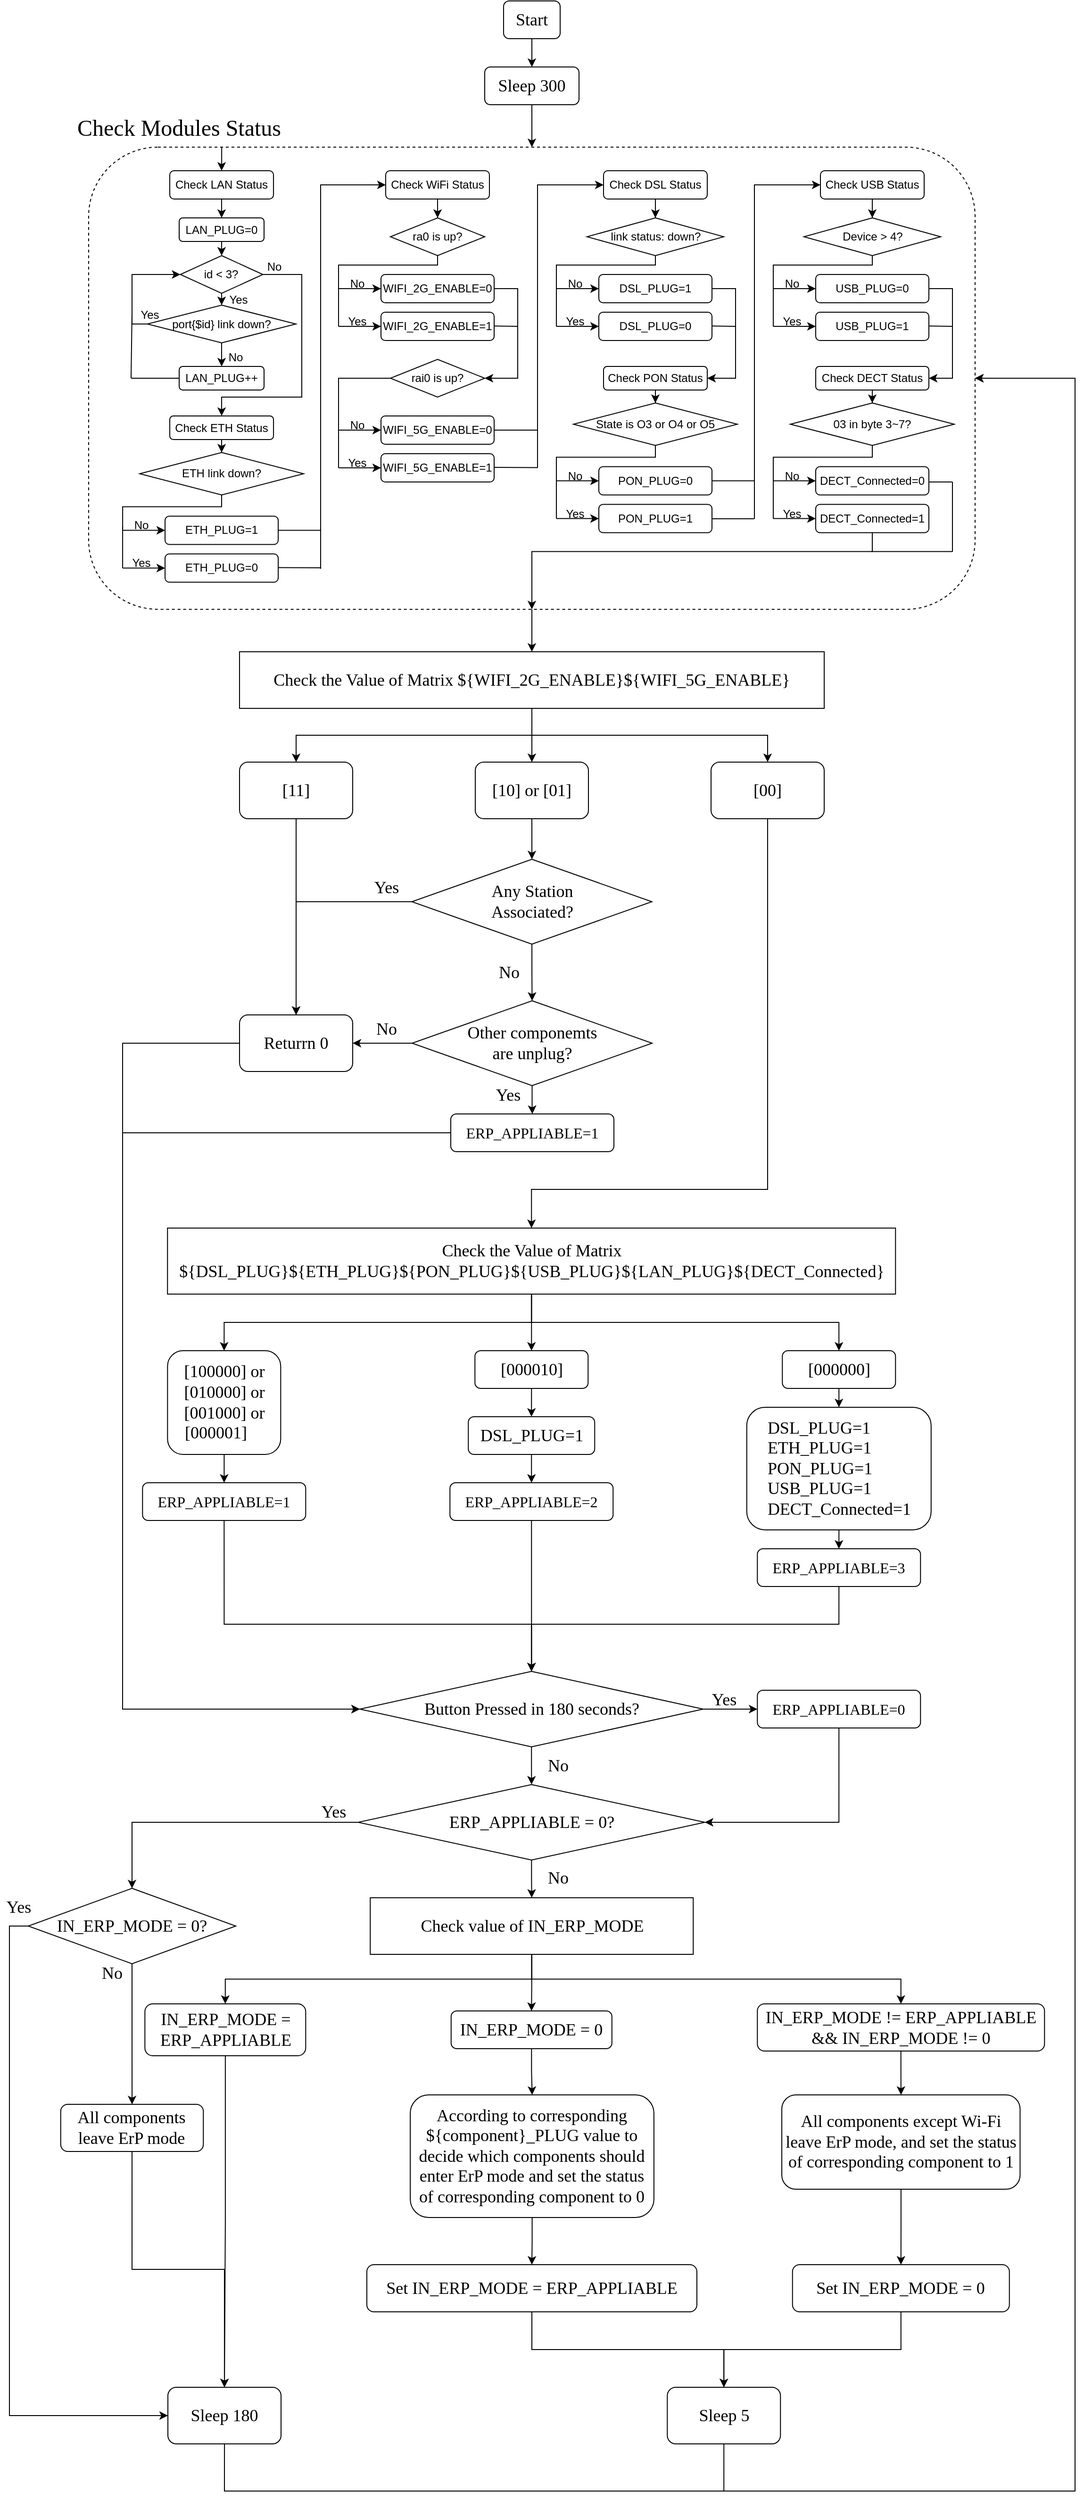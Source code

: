<mxfile version="22.1.21" type="github">
  <diagram name="第 1 页" id="OudscjH47Z-tdpIDr5dH">
    <mxGraphModel dx="1444" dy="825" grid="1" gridSize="10" guides="1" tooltips="1" connect="1" arrows="1" fold="1" page="1" pageScale="1" pageWidth="2339" pageHeight="3300" math="0" shadow="0">
      <root>
        <mxCell id="0" />
        <mxCell id="1" parent="0" />
        <mxCell id="QU69OevxGvZ5Ek9eJyny-194" value="" style="edgeStyle=orthogonalEdgeStyle;rounded=0;orthogonalLoop=1;jettySize=auto;html=1;" edge="1" parent="1" source="QU69OevxGvZ5Ek9eJyny-137" target="QU69OevxGvZ5Ek9eJyny-148">
          <mxGeometry relative="1" as="geometry" />
        </mxCell>
        <mxCell id="QU69OevxGvZ5Ek9eJyny-137" value="" style="rounded=1;whiteSpace=wrap;html=1;dashed=1;fillColor=none;" vertex="1" parent="1">
          <mxGeometry x="114" y="175" width="940" height="490" as="geometry" />
        </mxCell>
        <mxCell id="QU69OevxGvZ5Ek9eJyny-138" style="edgeStyle=orthogonalEdgeStyle;rounded=0;orthogonalLoop=1;jettySize=auto;html=1;exitX=0.5;exitY=1;exitDx=0;exitDy=0;" edge="1" parent="1" source="ohJBT81rpFfPEfOSVebR-1" target="ohJBT81rpFfPEfOSVebR-2">
          <mxGeometry relative="1" as="geometry" />
        </mxCell>
        <mxCell id="ohJBT81rpFfPEfOSVebR-1" value="&lt;font style=&quot;font-size: 18px;&quot; face=&quot;Times New Roman&quot;&gt;Start&lt;/font&gt;" style="rounded=1;whiteSpace=wrap;html=1;" parent="1" vertex="1">
          <mxGeometry x="554" y="20" width="60" height="40" as="geometry" />
        </mxCell>
        <mxCell id="QU69OevxGvZ5Ek9eJyny-147" style="edgeStyle=orthogonalEdgeStyle;rounded=0;orthogonalLoop=1;jettySize=auto;html=1;exitX=0.5;exitY=1;exitDx=0;exitDy=0;entryX=0.5;entryY=0;entryDx=0;entryDy=0;" edge="1" parent="1" source="ohJBT81rpFfPEfOSVebR-2" target="QU69OevxGvZ5Ek9eJyny-137">
          <mxGeometry relative="1" as="geometry" />
        </mxCell>
        <mxCell id="ohJBT81rpFfPEfOSVebR-2" value="&lt;font style=&quot;font-size: 18px;&quot; face=&quot;Times New Roman&quot;&gt;Sleep 300&lt;/font&gt;" style="rounded=1;whiteSpace=wrap;html=1;" parent="1" vertex="1">
          <mxGeometry x="534" y="90" width="100" height="40" as="geometry" />
        </mxCell>
        <mxCell id="ohJBT81rpFfPEfOSVebR-6" value="&lt;font face=&quot;Times New Roman&quot; style=&quot;font-size: 24px;&quot;&gt;Check Modules Status&lt;/font&gt;" style="text;html=1;strokeColor=none;fillColor=none;align=center;verticalAlign=middle;whiteSpace=wrap;rounded=0;" parent="1" vertex="1">
          <mxGeometry x="90" y="140" width="240" height="30" as="geometry" />
        </mxCell>
        <mxCell id="ohJBT81rpFfPEfOSVebR-18" style="edgeStyle=orthogonalEdgeStyle;rounded=0;orthogonalLoop=1;jettySize=auto;html=1;exitX=0.5;exitY=1;exitDx=0;exitDy=0;" parent="1" source="ohJBT81rpFfPEfOSVebR-7" target="ohJBT81rpFfPEfOSVebR-8" edge="1">
          <mxGeometry relative="1" as="geometry" />
        </mxCell>
        <mxCell id="ohJBT81rpFfPEfOSVebR-7" value="Check WiFi Status" style="rounded=1;whiteSpace=wrap;html=1;" parent="1" vertex="1">
          <mxGeometry x="429" y="200" width="110" height="30" as="geometry" />
        </mxCell>
        <mxCell id="ohJBT81rpFfPEfOSVebR-19" style="edgeStyle=orthogonalEdgeStyle;rounded=0;orthogonalLoop=1;jettySize=auto;html=1;exitX=0.5;exitY=1;exitDx=0;exitDy=0;entryX=0;entryY=0.5;entryDx=0;entryDy=0;" parent="1" source="ohJBT81rpFfPEfOSVebR-8" target="ohJBT81rpFfPEfOSVebR-9" edge="1">
          <mxGeometry relative="1" as="geometry">
            <Array as="points">
              <mxPoint x="484" y="300" />
              <mxPoint x="379" y="300" />
              <mxPoint x="379" y="325" />
            </Array>
          </mxGeometry>
        </mxCell>
        <mxCell id="ohJBT81rpFfPEfOSVebR-8" value="ra0 is up?" style="rhombus;whiteSpace=wrap;html=1;" parent="1" vertex="1">
          <mxGeometry x="434" y="250" width="100" height="40" as="geometry" />
        </mxCell>
        <mxCell id="ohJBT81rpFfPEfOSVebR-30" style="edgeStyle=orthogonalEdgeStyle;rounded=0;orthogonalLoop=1;jettySize=auto;html=1;entryX=1;entryY=0.5;entryDx=0;entryDy=0;" parent="1" source="ohJBT81rpFfPEfOSVebR-9" target="ohJBT81rpFfPEfOSVebR-11" edge="1">
          <mxGeometry relative="1" as="geometry">
            <Array as="points">
              <mxPoint x="569" y="325" />
              <mxPoint x="569" y="420" />
            </Array>
          </mxGeometry>
        </mxCell>
        <mxCell id="ohJBT81rpFfPEfOSVebR-9" value="WIFI_2G_ENABLE=0" style="rounded=1;whiteSpace=wrap;html=1;" parent="1" vertex="1">
          <mxGeometry x="424" y="310" width="120" height="30" as="geometry" />
        </mxCell>
        <mxCell id="ohJBT81rpFfPEfOSVebR-10" value="WIFI_2G_ENABLE=1" style="rounded=1;whiteSpace=wrap;html=1;" parent="1" vertex="1">
          <mxGeometry x="424" y="350" width="120" height="30" as="geometry" />
        </mxCell>
        <mxCell id="ohJBT81rpFfPEfOSVebR-32" style="edgeStyle=orthogonalEdgeStyle;rounded=0;orthogonalLoop=1;jettySize=auto;html=1;exitX=0;exitY=0.5;exitDx=0;exitDy=0;entryX=0;entryY=0.5;entryDx=0;entryDy=0;" parent="1" source="ohJBT81rpFfPEfOSVebR-11" target="ohJBT81rpFfPEfOSVebR-12" edge="1">
          <mxGeometry relative="1" as="geometry">
            <Array as="points">
              <mxPoint x="379" y="420" />
              <mxPoint x="379" y="475" />
            </Array>
          </mxGeometry>
        </mxCell>
        <mxCell id="ohJBT81rpFfPEfOSVebR-11" value="rai0 is up?" style="rhombus;whiteSpace=wrap;html=1;" parent="1" vertex="1">
          <mxGeometry x="434" y="400" width="100" height="40" as="geometry" />
        </mxCell>
        <mxCell id="QU69OevxGvZ5Ek9eJyny-103" style="edgeStyle=orthogonalEdgeStyle;rounded=0;orthogonalLoop=1;jettySize=auto;html=1;exitX=1;exitY=0.5;exitDx=0;exitDy=0;entryX=0;entryY=0.5;entryDx=0;entryDy=0;" edge="1" parent="1" source="ohJBT81rpFfPEfOSVebR-12" target="QU69OevxGvZ5Ek9eJyny-2">
          <mxGeometry relative="1" as="geometry">
            <Array as="points">
              <mxPoint x="590" y="475" />
              <mxPoint x="590" y="215" />
            </Array>
          </mxGeometry>
        </mxCell>
        <mxCell id="ohJBT81rpFfPEfOSVebR-12" value="WIFI_5G_ENABLE=0" style="rounded=1;whiteSpace=wrap;html=1;" parent="1" vertex="1">
          <mxGeometry x="424" y="460" width="120" height="30" as="geometry" />
        </mxCell>
        <mxCell id="ohJBT81rpFfPEfOSVebR-13" value="WIFI_5G_ENABLE=1" style="rounded=1;whiteSpace=wrap;html=1;" parent="1" vertex="1">
          <mxGeometry x="424" y="500" width="120" height="30" as="geometry" />
        </mxCell>
        <mxCell id="ohJBT81rpFfPEfOSVebR-22" value="" style="endArrow=none;html=1;rounded=0;" parent="1" edge="1">
          <mxGeometry width="50" height="50" relative="1" as="geometry">
            <mxPoint x="379" y="365" as="sourcePoint" />
            <mxPoint x="379" y="320" as="targetPoint" />
          </mxGeometry>
        </mxCell>
        <mxCell id="ohJBT81rpFfPEfOSVebR-25" value="" style="endArrow=classic;html=1;rounded=0;entryX=0;entryY=0.5;entryDx=0;entryDy=0;" parent="1" target="ohJBT81rpFfPEfOSVebR-10" edge="1">
          <mxGeometry width="50" height="50" relative="1" as="geometry">
            <mxPoint x="379" y="365" as="sourcePoint" />
            <mxPoint x="419" y="370" as="targetPoint" />
          </mxGeometry>
        </mxCell>
        <mxCell id="ohJBT81rpFfPEfOSVebR-26" value="Yes" style="text;html=1;strokeColor=none;fillColor=none;align=center;verticalAlign=middle;whiteSpace=wrap;rounded=0;" parent="1" vertex="1">
          <mxGeometry x="379" y="350" width="40" height="20" as="geometry" />
        </mxCell>
        <mxCell id="ohJBT81rpFfPEfOSVebR-27" value="No" style="text;html=1;strokeColor=none;fillColor=none;align=center;verticalAlign=middle;whiteSpace=wrap;rounded=0;" parent="1" vertex="1">
          <mxGeometry x="379" y="310" width="40" height="20" as="geometry" />
        </mxCell>
        <mxCell id="ohJBT81rpFfPEfOSVebR-31" value="" style="endArrow=none;html=1;rounded=0;" parent="1" edge="1">
          <mxGeometry width="50" height="50" relative="1" as="geometry">
            <mxPoint x="544" y="364.66" as="sourcePoint" />
            <mxPoint x="569" y="365" as="targetPoint" />
          </mxGeometry>
        </mxCell>
        <mxCell id="ohJBT81rpFfPEfOSVebR-33" value="" style="endArrow=none;html=1;rounded=0;" parent="1" edge="1">
          <mxGeometry width="50" height="50" relative="1" as="geometry">
            <mxPoint x="379" y="515" as="sourcePoint" />
            <mxPoint x="379" y="470" as="targetPoint" />
          </mxGeometry>
        </mxCell>
        <mxCell id="ohJBT81rpFfPEfOSVebR-34" value="" style="endArrow=classic;html=1;rounded=0;entryX=0;entryY=0.5;entryDx=0;entryDy=0;" parent="1" edge="1">
          <mxGeometry width="50" height="50" relative="1" as="geometry">
            <mxPoint x="379" y="515" as="sourcePoint" />
            <mxPoint x="424" y="515" as="targetPoint" />
          </mxGeometry>
        </mxCell>
        <mxCell id="ohJBT81rpFfPEfOSVebR-35" value="Yes" style="text;html=1;strokeColor=none;fillColor=none;align=center;verticalAlign=middle;whiteSpace=wrap;rounded=0;" parent="1" vertex="1">
          <mxGeometry x="379" y="500" width="40" height="20" as="geometry" />
        </mxCell>
        <mxCell id="ohJBT81rpFfPEfOSVebR-36" value="No" style="text;html=1;strokeColor=none;fillColor=none;align=center;verticalAlign=middle;whiteSpace=wrap;rounded=0;" parent="1" vertex="1">
          <mxGeometry x="379" y="460" width="40" height="20" as="geometry" />
        </mxCell>
        <mxCell id="QU69OevxGvZ5Ek9eJyny-1" style="edgeStyle=orthogonalEdgeStyle;rounded=0;orthogonalLoop=1;jettySize=auto;html=1;exitX=0.5;exitY=1;exitDx=0;exitDy=0;" edge="1" parent="1" source="QU69OevxGvZ5Ek9eJyny-2" target="QU69OevxGvZ5Ek9eJyny-4">
          <mxGeometry relative="1" as="geometry" />
        </mxCell>
        <mxCell id="QU69OevxGvZ5Ek9eJyny-2" value="Check DSL Status" style="rounded=1;whiteSpace=wrap;html=1;" vertex="1" parent="1">
          <mxGeometry x="660" y="200" width="110" height="30" as="geometry" />
        </mxCell>
        <mxCell id="QU69OevxGvZ5Ek9eJyny-3" style="edgeStyle=orthogonalEdgeStyle;rounded=0;orthogonalLoop=1;jettySize=auto;html=1;exitX=0.5;exitY=1;exitDx=0;exitDy=0;entryX=0;entryY=0.5;entryDx=0;entryDy=0;" edge="1" parent="1" source="QU69OevxGvZ5Ek9eJyny-4" target="QU69OevxGvZ5Ek9eJyny-6">
          <mxGeometry relative="1" as="geometry">
            <Array as="points">
              <mxPoint x="715" y="300" />
              <mxPoint x="610" y="300" />
              <mxPoint x="610" y="325" />
            </Array>
          </mxGeometry>
        </mxCell>
        <mxCell id="QU69OevxGvZ5Ek9eJyny-4" value="link status: down?" style="rhombus;whiteSpace=wrap;html=1;" vertex="1" parent="1">
          <mxGeometry x="642.5" y="250" width="145" height="40" as="geometry" />
        </mxCell>
        <mxCell id="QU69OevxGvZ5Ek9eJyny-5" style="edgeStyle=orthogonalEdgeStyle;rounded=0;orthogonalLoop=1;jettySize=auto;html=1;entryX=1;entryY=0.5;entryDx=0;entryDy=0;" edge="1" parent="1" source="QU69OevxGvZ5Ek9eJyny-6" target="QU69OevxGvZ5Ek9eJyny-15">
          <mxGeometry relative="1" as="geometry">
            <Array as="points">
              <mxPoint x="800" y="325" />
              <mxPoint x="800" y="420" />
            </Array>
            <mxPoint x="850" y="430" as="targetPoint" />
          </mxGeometry>
        </mxCell>
        <mxCell id="QU69OevxGvZ5Ek9eJyny-6" value="DSL_PLUG=1" style="rounded=1;whiteSpace=wrap;html=1;" vertex="1" parent="1">
          <mxGeometry x="655" y="310" width="120" height="30" as="geometry" />
        </mxCell>
        <mxCell id="QU69OevxGvZ5Ek9eJyny-7" value="DSL_PLUG=0" style="rounded=1;whiteSpace=wrap;html=1;" vertex="1" parent="1">
          <mxGeometry x="655" y="350" width="120" height="30" as="geometry" />
        </mxCell>
        <mxCell id="QU69OevxGvZ5Ek9eJyny-9" value="" style="endArrow=none;html=1;rounded=0;" edge="1" parent="1">
          <mxGeometry width="50" height="50" relative="1" as="geometry">
            <mxPoint x="610" y="365" as="sourcePoint" />
            <mxPoint x="610" y="320" as="targetPoint" />
          </mxGeometry>
        </mxCell>
        <mxCell id="QU69OevxGvZ5Ek9eJyny-10" value="" style="endArrow=classic;html=1;rounded=0;entryX=0;entryY=0.5;entryDx=0;entryDy=0;" edge="1" parent="1" target="QU69OevxGvZ5Ek9eJyny-7">
          <mxGeometry width="50" height="50" relative="1" as="geometry">
            <mxPoint x="610" y="365" as="sourcePoint" />
            <mxPoint x="650" y="370" as="targetPoint" />
          </mxGeometry>
        </mxCell>
        <mxCell id="QU69OevxGvZ5Ek9eJyny-11" value="Yes" style="text;html=1;strokeColor=none;fillColor=none;align=center;verticalAlign=middle;whiteSpace=wrap;rounded=0;" vertex="1" parent="1">
          <mxGeometry x="610" y="350" width="40" height="20" as="geometry" />
        </mxCell>
        <mxCell id="QU69OevxGvZ5Ek9eJyny-12" value="No" style="text;html=1;strokeColor=none;fillColor=none;align=center;verticalAlign=middle;whiteSpace=wrap;rounded=0;" vertex="1" parent="1">
          <mxGeometry x="610" y="310" width="40" height="20" as="geometry" />
        </mxCell>
        <mxCell id="QU69OevxGvZ5Ek9eJyny-13" value="" style="endArrow=none;html=1;rounded=0;" edge="1" parent="1">
          <mxGeometry width="50" height="50" relative="1" as="geometry">
            <mxPoint x="775" y="364.66" as="sourcePoint" />
            <mxPoint x="800" y="365" as="targetPoint" />
          </mxGeometry>
        </mxCell>
        <mxCell id="QU69OevxGvZ5Ek9eJyny-39" style="edgeStyle=orthogonalEdgeStyle;rounded=0;orthogonalLoop=1;jettySize=auto;html=1;entryX=0.5;entryY=0;entryDx=0;entryDy=0;" edge="1" parent="1" source="QU69OevxGvZ5Ek9eJyny-15" target="QU69OevxGvZ5Ek9eJyny-29">
          <mxGeometry relative="1" as="geometry" />
        </mxCell>
        <mxCell id="QU69OevxGvZ5Ek9eJyny-15" value="Check PON Status" style="rounded=1;whiteSpace=wrap;html=1;" vertex="1" parent="1">
          <mxGeometry x="660" y="407.5" width="110" height="25" as="geometry" />
        </mxCell>
        <mxCell id="QU69OevxGvZ5Ek9eJyny-28" style="edgeStyle=orthogonalEdgeStyle;rounded=0;orthogonalLoop=1;jettySize=auto;html=1;exitX=0.5;exitY=1;exitDx=0;exitDy=0;entryX=0;entryY=0.5;entryDx=0;entryDy=0;" edge="1" parent="1" source="QU69OevxGvZ5Ek9eJyny-29" target="QU69OevxGvZ5Ek9eJyny-30">
          <mxGeometry relative="1" as="geometry">
            <Array as="points">
              <mxPoint x="715" y="503.75" />
              <mxPoint x="610" y="503.75" />
              <mxPoint x="610" y="528.75" />
            </Array>
          </mxGeometry>
        </mxCell>
        <mxCell id="QU69OevxGvZ5Ek9eJyny-29" value="State is O3 or O4 or O5" style="rhombus;whiteSpace=wrap;html=1;" vertex="1" parent="1">
          <mxGeometry x="628.13" y="446.25" width="173.75" height="45" as="geometry" />
        </mxCell>
        <mxCell id="QU69OevxGvZ5Ek9eJyny-128" style="edgeStyle=orthogonalEdgeStyle;rounded=0;orthogonalLoop=1;jettySize=auto;html=1;exitX=1;exitY=0.5;exitDx=0;exitDy=0;entryX=0;entryY=0.5;entryDx=0;entryDy=0;" edge="1" parent="1" source="QU69OevxGvZ5Ek9eJyny-30" target="QU69OevxGvZ5Ek9eJyny-107">
          <mxGeometry relative="1" as="geometry">
            <Array as="points">
              <mxPoint x="820" y="529" />
              <mxPoint x="820" y="215" />
            </Array>
          </mxGeometry>
        </mxCell>
        <mxCell id="QU69OevxGvZ5Ek9eJyny-30" value="PON_PLUG=0" style="rounded=1;whiteSpace=wrap;html=1;" vertex="1" parent="1">
          <mxGeometry x="655" y="513.75" width="120" height="30" as="geometry" />
        </mxCell>
        <mxCell id="QU69OevxGvZ5Ek9eJyny-31" value="PON_PLUG=1" style="rounded=1;whiteSpace=wrap;html=1;" vertex="1" parent="1">
          <mxGeometry x="655" y="553.75" width="120" height="30" as="geometry" />
        </mxCell>
        <mxCell id="QU69OevxGvZ5Ek9eJyny-32" value="" style="endArrow=none;html=1;rounded=0;" edge="1" parent="1">
          <mxGeometry width="50" height="50" relative="1" as="geometry">
            <mxPoint x="610" y="568.75" as="sourcePoint" />
            <mxPoint x="610" y="523.75" as="targetPoint" />
          </mxGeometry>
        </mxCell>
        <mxCell id="QU69OevxGvZ5Ek9eJyny-33" value="" style="endArrow=classic;html=1;rounded=0;entryX=0;entryY=0.5;entryDx=0;entryDy=0;" edge="1" parent="1" target="QU69OevxGvZ5Ek9eJyny-31">
          <mxGeometry width="50" height="50" relative="1" as="geometry">
            <mxPoint x="610" y="568.75" as="sourcePoint" />
            <mxPoint x="650" y="573.75" as="targetPoint" />
          </mxGeometry>
        </mxCell>
        <mxCell id="QU69OevxGvZ5Ek9eJyny-34" value="Yes" style="text;html=1;strokeColor=none;fillColor=none;align=center;verticalAlign=middle;whiteSpace=wrap;rounded=0;" vertex="1" parent="1">
          <mxGeometry x="610" y="553.75" width="40" height="20" as="geometry" />
        </mxCell>
        <mxCell id="QU69OevxGvZ5Ek9eJyny-35" value="No" style="text;html=1;strokeColor=none;fillColor=none;align=center;verticalAlign=middle;whiteSpace=wrap;rounded=0;" vertex="1" parent="1">
          <mxGeometry x="610" y="513.75" width="40" height="20" as="geometry" />
        </mxCell>
        <mxCell id="QU69OevxGvZ5Ek9eJyny-89" style="edgeStyle=orthogonalEdgeStyle;rounded=0;orthogonalLoop=1;jettySize=auto;html=1;exitX=0.5;exitY=1;exitDx=0;exitDy=0;entryX=0.5;entryY=0;entryDx=0;entryDy=0;" edge="1" parent="1" source="QU69OevxGvZ5Ek9eJyny-64" target="QU69OevxGvZ5Ek9eJyny-88">
          <mxGeometry relative="1" as="geometry" />
        </mxCell>
        <mxCell id="QU69OevxGvZ5Ek9eJyny-64" value="Check LAN Status" style="rounded=1;whiteSpace=wrap;html=1;" vertex="1" parent="1">
          <mxGeometry x="200.01" y="200" width="110" height="30" as="geometry" />
        </mxCell>
        <mxCell id="QU69OevxGvZ5Ek9eJyny-91" style="edgeStyle=orthogonalEdgeStyle;rounded=0;orthogonalLoop=1;jettySize=auto;html=1;exitX=0.5;exitY=1;exitDx=0;exitDy=0;entryX=0.5;entryY=0;entryDx=0;entryDy=0;" edge="1" parent="1" source="QU69OevxGvZ5Ek9eJyny-66" target="QU69OevxGvZ5Ek9eJyny-85">
          <mxGeometry relative="1" as="geometry" />
        </mxCell>
        <mxCell id="QU69OevxGvZ5Ek9eJyny-99" style="edgeStyle=orthogonalEdgeStyle;rounded=0;orthogonalLoop=1;jettySize=auto;html=1;exitX=1;exitY=0.5;exitDx=0;exitDy=0;entryX=0.5;entryY=0;entryDx=0;entryDy=0;" edge="1" parent="1" source="QU69OevxGvZ5Ek9eJyny-66" target="QU69OevxGvZ5Ek9eJyny-76">
          <mxGeometry relative="1" as="geometry">
            <Array as="points">
              <mxPoint x="340" y="310" />
              <mxPoint x="340" y="440" />
              <mxPoint x="255" y="440" />
            </Array>
          </mxGeometry>
        </mxCell>
        <mxCell id="QU69OevxGvZ5Ek9eJyny-66" value="id &amp;lt; 3?" style="rhombus;whiteSpace=wrap;html=1;" vertex="1" parent="1">
          <mxGeometry x="211.27" y="290" width="87.49" height="40" as="geometry" />
        </mxCell>
        <mxCell id="QU69OevxGvZ5Ek9eJyny-75" style="edgeStyle=orthogonalEdgeStyle;rounded=0;orthogonalLoop=1;jettySize=auto;html=1;entryX=0.5;entryY=0;entryDx=0;entryDy=0;" edge="1" parent="1" source="QU69OevxGvZ5Ek9eJyny-76" target="QU69OevxGvZ5Ek9eJyny-78">
          <mxGeometry relative="1" as="geometry" />
        </mxCell>
        <mxCell id="QU69OevxGvZ5Ek9eJyny-76" value="Check ETH Status" style="rounded=1;whiteSpace=wrap;html=1;" vertex="1" parent="1">
          <mxGeometry x="200.03" y="460" width="110" height="25" as="geometry" />
        </mxCell>
        <mxCell id="QU69OevxGvZ5Ek9eJyny-77" style="edgeStyle=orthogonalEdgeStyle;rounded=0;orthogonalLoop=1;jettySize=auto;html=1;exitX=0.5;exitY=1;exitDx=0;exitDy=0;entryX=0;entryY=0.5;entryDx=0;entryDy=0;" edge="1" parent="1" source="QU69OevxGvZ5Ek9eJyny-78" target="QU69OevxGvZ5Ek9eJyny-79">
          <mxGeometry relative="1" as="geometry">
            <Array as="points">
              <mxPoint x="255.03" y="556.25" />
              <mxPoint x="150.03" y="556.25" />
              <mxPoint x="150.03" y="581.25" />
            </Array>
          </mxGeometry>
        </mxCell>
        <mxCell id="QU69OevxGvZ5Ek9eJyny-78" value="ETH link down?" style="rhombus;whiteSpace=wrap;html=1;" vertex="1" parent="1">
          <mxGeometry x="168.16" y="498.75" width="173.75" height="45" as="geometry" />
        </mxCell>
        <mxCell id="QU69OevxGvZ5Ek9eJyny-100" style="edgeStyle=orthogonalEdgeStyle;rounded=0;orthogonalLoop=1;jettySize=auto;html=1;exitX=1;exitY=0.5;exitDx=0;exitDy=0;entryX=0;entryY=0.5;entryDx=0;entryDy=0;" edge="1" parent="1" source="QU69OevxGvZ5Ek9eJyny-79" target="ohJBT81rpFfPEfOSVebR-7">
          <mxGeometry relative="1" as="geometry">
            <Array as="points">
              <mxPoint x="360" y="581" />
              <mxPoint x="360" y="215" />
            </Array>
          </mxGeometry>
        </mxCell>
        <mxCell id="QU69OevxGvZ5Ek9eJyny-79" value="ETH_PLUG=1" style="rounded=1;whiteSpace=wrap;html=1;" vertex="1" parent="1">
          <mxGeometry x="195.03" y="566.25" width="120" height="30" as="geometry" />
        </mxCell>
        <mxCell id="QU69OevxGvZ5Ek9eJyny-80" value="ETH_PLUG=0" style="rounded=1;whiteSpace=wrap;html=1;" vertex="1" parent="1">
          <mxGeometry x="195.03" y="606.25" width="120" height="30" as="geometry" />
        </mxCell>
        <mxCell id="QU69OevxGvZ5Ek9eJyny-81" value="" style="endArrow=none;html=1;rounded=0;" edge="1" parent="1">
          <mxGeometry width="50" height="50" relative="1" as="geometry">
            <mxPoint x="150.03" y="621.25" as="sourcePoint" />
            <mxPoint x="150.03" y="576.25" as="targetPoint" />
          </mxGeometry>
        </mxCell>
        <mxCell id="QU69OevxGvZ5Ek9eJyny-82" value="" style="endArrow=classic;html=1;rounded=0;entryX=0;entryY=0.5;entryDx=0;entryDy=0;" edge="1" parent="1" target="QU69OevxGvZ5Ek9eJyny-80">
          <mxGeometry width="50" height="50" relative="1" as="geometry">
            <mxPoint x="150.03" y="621.25" as="sourcePoint" />
            <mxPoint x="190.03" y="626.25" as="targetPoint" />
          </mxGeometry>
        </mxCell>
        <mxCell id="QU69OevxGvZ5Ek9eJyny-83" value="Yes" style="text;html=1;strokeColor=none;fillColor=none;align=center;verticalAlign=middle;whiteSpace=wrap;rounded=0;" vertex="1" parent="1">
          <mxGeometry x="150.03" y="606.25" width="40" height="20" as="geometry" />
        </mxCell>
        <mxCell id="QU69OevxGvZ5Ek9eJyny-84" value="No" style="text;html=1;strokeColor=none;fillColor=none;align=center;verticalAlign=middle;whiteSpace=wrap;rounded=0;" vertex="1" parent="1">
          <mxGeometry x="150.03" y="566.25" width="40" height="20" as="geometry" />
        </mxCell>
        <mxCell id="QU69OevxGvZ5Ek9eJyny-92" style="edgeStyle=orthogonalEdgeStyle;rounded=0;orthogonalLoop=1;jettySize=auto;html=1;exitX=0.5;exitY=1;exitDx=0;exitDy=0;entryX=0.5;entryY=0;entryDx=0;entryDy=0;" edge="1" parent="1" source="QU69OevxGvZ5Ek9eJyny-85" target="QU69OevxGvZ5Ek9eJyny-87">
          <mxGeometry relative="1" as="geometry" />
        </mxCell>
        <mxCell id="QU69OevxGvZ5Ek9eJyny-94" style="edgeStyle=orthogonalEdgeStyle;rounded=0;orthogonalLoop=1;jettySize=auto;html=1;exitX=0;exitY=0.5;exitDx=0;exitDy=0;entryX=0;entryY=0.5;entryDx=0;entryDy=0;" edge="1" parent="1" source="QU69OevxGvZ5Ek9eJyny-85" target="QU69OevxGvZ5Ek9eJyny-66">
          <mxGeometry relative="1" as="geometry">
            <Array as="points">
              <mxPoint x="160" y="363" />
              <mxPoint x="160" y="310" />
            </Array>
          </mxGeometry>
        </mxCell>
        <mxCell id="QU69OevxGvZ5Ek9eJyny-85" value="port{$id} link down?" style="rhombus;whiteSpace=wrap;html=1;" vertex="1" parent="1">
          <mxGeometry x="176.26" y="342.5" width="157.51" height="40" as="geometry" />
        </mxCell>
        <mxCell id="QU69OevxGvZ5Ek9eJyny-87" value="LAN_PLUG++" style="rounded=1;whiteSpace=wrap;html=1;" vertex="1" parent="1">
          <mxGeometry x="210.01" y="407.5" width="90" height="25" as="geometry" />
        </mxCell>
        <mxCell id="QU69OevxGvZ5Ek9eJyny-90" style="edgeStyle=orthogonalEdgeStyle;rounded=0;orthogonalLoop=1;jettySize=auto;html=1;exitX=0.5;exitY=1;exitDx=0;exitDy=0;entryX=0.5;entryY=0;entryDx=0;entryDy=0;" edge="1" parent="1" source="QU69OevxGvZ5Ek9eJyny-88" target="QU69OevxGvZ5Ek9eJyny-66">
          <mxGeometry relative="1" as="geometry" />
        </mxCell>
        <mxCell id="QU69OevxGvZ5Ek9eJyny-88" value="LAN_PLUG=0" style="rounded=1;whiteSpace=wrap;html=1;" vertex="1" parent="1">
          <mxGeometry x="210.01" y="250" width="90" height="25" as="geometry" />
        </mxCell>
        <mxCell id="QU69OevxGvZ5Ek9eJyny-93" value="No" style="text;html=1;strokeColor=none;fillColor=none;align=center;verticalAlign=middle;whiteSpace=wrap;rounded=0;" vertex="1" parent="1">
          <mxGeometry x="250" y="387.5" width="40" height="20" as="geometry" />
        </mxCell>
        <mxCell id="QU69OevxGvZ5Ek9eJyny-95" value="Yes" style="text;html=1;strokeColor=none;fillColor=none;align=center;verticalAlign=middle;whiteSpace=wrap;rounded=0;" vertex="1" parent="1">
          <mxGeometry x="159.08" y="342.5" width="40" height="20" as="geometry" />
        </mxCell>
        <mxCell id="QU69OevxGvZ5Ek9eJyny-97" value="" style="endArrow=none;html=1;rounded=0;" edge="1" parent="1">
          <mxGeometry width="50" height="50" relative="1" as="geometry">
            <mxPoint x="159" y="420" as="sourcePoint" />
            <mxPoint x="160" y="350" as="targetPoint" />
          </mxGeometry>
        </mxCell>
        <mxCell id="QU69OevxGvZ5Ek9eJyny-98" value="" style="endArrow=none;html=1;rounded=0;" edge="1" parent="1">
          <mxGeometry width="50" height="50" relative="1" as="geometry">
            <mxPoint x="159.08" y="420" as="sourcePoint" />
            <mxPoint x="210" y="420" as="targetPoint" />
          </mxGeometry>
        </mxCell>
        <mxCell id="QU69OevxGvZ5Ek9eJyny-101" value="" style="endArrow=none;html=1;rounded=0;" edge="1" parent="1">
          <mxGeometry width="50" height="50" relative="1" as="geometry">
            <mxPoint x="315.03" y="620.72" as="sourcePoint" />
            <mxPoint x="360" y="621" as="targetPoint" />
          </mxGeometry>
        </mxCell>
        <mxCell id="QU69OevxGvZ5Ek9eJyny-102" value="" style="endArrow=none;html=1;rounded=0;" edge="1" parent="1">
          <mxGeometry width="50" height="50" relative="1" as="geometry">
            <mxPoint x="360" y="622" as="sourcePoint" />
            <mxPoint x="360" y="576" as="targetPoint" />
          </mxGeometry>
        </mxCell>
        <mxCell id="QU69OevxGvZ5Ek9eJyny-104" value="" style="endArrow=none;html=1;rounded=0;" edge="1" parent="1">
          <mxGeometry width="50" height="50" relative="1" as="geometry">
            <mxPoint x="544" y="514.47" as="sourcePoint" />
            <mxPoint x="590" y="514.75" as="targetPoint" />
          </mxGeometry>
        </mxCell>
        <mxCell id="QU69OevxGvZ5Ek9eJyny-105" value="" style="endArrow=none;html=1;rounded=0;" edge="1" parent="1">
          <mxGeometry width="50" height="50" relative="1" as="geometry">
            <mxPoint x="590" y="515" as="sourcePoint" />
            <mxPoint x="590" y="475" as="targetPoint" />
          </mxGeometry>
        </mxCell>
        <mxCell id="QU69OevxGvZ5Ek9eJyny-106" style="edgeStyle=orthogonalEdgeStyle;rounded=0;orthogonalLoop=1;jettySize=auto;html=1;exitX=0.5;exitY=1;exitDx=0;exitDy=0;" edge="1" parent="1" source="QU69OevxGvZ5Ek9eJyny-107" target="QU69OevxGvZ5Ek9eJyny-109">
          <mxGeometry relative="1" as="geometry" />
        </mxCell>
        <mxCell id="QU69OevxGvZ5Ek9eJyny-107" value="Check USB Status" style="rounded=1;whiteSpace=wrap;html=1;" vertex="1" parent="1">
          <mxGeometry x="890" y="200" width="110" height="30" as="geometry" />
        </mxCell>
        <mxCell id="QU69OevxGvZ5Ek9eJyny-108" style="edgeStyle=orthogonalEdgeStyle;rounded=0;orthogonalLoop=1;jettySize=auto;html=1;exitX=0.5;exitY=1;exitDx=0;exitDy=0;entryX=0;entryY=0.5;entryDx=0;entryDy=0;" edge="1" parent="1" source="QU69OevxGvZ5Ek9eJyny-109" target="QU69OevxGvZ5Ek9eJyny-111">
          <mxGeometry relative="1" as="geometry">
            <Array as="points">
              <mxPoint x="945" y="300" />
              <mxPoint x="840" y="300" />
              <mxPoint x="840" y="325" />
            </Array>
          </mxGeometry>
        </mxCell>
        <mxCell id="QU69OevxGvZ5Ek9eJyny-109" value="Device &amp;gt; 4?" style="rhombus;whiteSpace=wrap;html=1;" vertex="1" parent="1">
          <mxGeometry x="872.5" y="250" width="145" height="40" as="geometry" />
        </mxCell>
        <mxCell id="QU69OevxGvZ5Ek9eJyny-110" style="edgeStyle=orthogonalEdgeStyle;rounded=0;orthogonalLoop=1;jettySize=auto;html=1;entryX=1;entryY=0.5;entryDx=0;entryDy=0;" edge="1" parent="1" source="QU69OevxGvZ5Ek9eJyny-111" target="QU69OevxGvZ5Ek9eJyny-119">
          <mxGeometry relative="1" as="geometry">
            <Array as="points">
              <mxPoint x="1030" y="325" />
              <mxPoint x="1030" y="420" />
            </Array>
            <mxPoint x="1080" y="430" as="targetPoint" />
          </mxGeometry>
        </mxCell>
        <mxCell id="QU69OevxGvZ5Ek9eJyny-111" value="USB_PLUG=0" style="rounded=1;whiteSpace=wrap;html=1;" vertex="1" parent="1">
          <mxGeometry x="885" y="310" width="120" height="30" as="geometry" />
        </mxCell>
        <mxCell id="QU69OevxGvZ5Ek9eJyny-112" value="USB_PLUG=1" style="rounded=1;whiteSpace=wrap;html=1;" vertex="1" parent="1">
          <mxGeometry x="885" y="350" width="120" height="30" as="geometry" />
        </mxCell>
        <mxCell id="QU69OevxGvZ5Ek9eJyny-113" value="" style="endArrow=none;html=1;rounded=0;" edge="1" parent="1">
          <mxGeometry width="50" height="50" relative="1" as="geometry">
            <mxPoint x="840" y="365" as="sourcePoint" />
            <mxPoint x="840" y="320" as="targetPoint" />
          </mxGeometry>
        </mxCell>
        <mxCell id="QU69OevxGvZ5Ek9eJyny-114" value="" style="endArrow=classic;html=1;rounded=0;entryX=0;entryY=0.5;entryDx=0;entryDy=0;" edge="1" parent="1" target="QU69OevxGvZ5Ek9eJyny-112">
          <mxGeometry width="50" height="50" relative="1" as="geometry">
            <mxPoint x="840" y="365" as="sourcePoint" />
            <mxPoint x="880" y="370" as="targetPoint" />
          </mxGeometry>
        </mxCell>
        <mxCell id="QU69OevxGvZ5Ek9eJyny-115" value="Yes" style="text;html=1;strokeColor=none;fillColor=none;align=center;verticalAlign=middle;whiteSpace=wrap;rounded=0;" vertex="1" parent="1">
          <mxGeometry x="840" y="350" width="40" height="20" as="geometry" />
        </mxCell>
        <mxCell id="QU69OevxGvZ5Ek9eJyny-116" value="No" style="text;html=1;strokeColor=none;fillColor=none;align=center;verticalAlign=middle;whiteSpace=wrap;rounded=0;" vertex="1" parent="1">
          <mxGeometry x="840" y="310" width="40" height="20" as="geometry" />
        </mxCell>
        <mxCell id="QU69OevxGvZ5Ek9eJyny-117" value="" style="endArrow=none;html=1;rounded=0;" edge="1" parent="1">
          <mxGeometry width="50" height="50" relative="1" as="geometry">
            <mxPoint x="1005" y="364.66" as="sourcePoint" />
            <mxPoint x="1030" y="365" as="targetPoint" />
          </mxGeometry>
        </mxCell>
        <mxCell id="QU69OevxGvZ5Ek9eJyny-118" style="edgeStyle=orthogonalEdgeStyle;rounded=0;orthogonalLoop=1;jettySize=auto;html=1;entryX=0.5;entryY=0;entryDx=0;entryDy=0;" edge="1" parent="1" source="QU69OevxGvZ5Ek9eJyny-119" target="QU69OevxGvZ5Ek9eJyny-121">
          <mxGeometry relative="1" as="geometry" />
        </mxCell>
        <mxCell id="QU69OevxGvZ5Ek9eJyny-119" value="Check DECT Status" style="rounded=1;whiteSpace=wrap;html=1;" vertex="1" parent="1">
          <mxGeometry x="885.01" y="407.5" width="120" height="25" as="geometry" />
        </mxCell>
        <mxCell id="QU69OevxGvZ5Ek9eJyny-120" style="edgeStyle=orthogonalEdgeStyle;rounded=0;orthogonalLoop=1;jettySize=auto;html=1;exitX=0.5;exitY=1;exitDx=0;exitDy=0;entryX=0;entryY=0.5;entryDx=0;entryDy=0;" edge="1" parent="1" source="QU69OevxGvZ5Ek9eJyny-121" target="QU69OevxGvZ5Ek9eJyny-122">
          <mxGeometry relative="1" as="geometry">
            <Array as="points">
              <mxPoint x="945" y="503.75" />
              <mxPoint x="840" y="503.75" />
              <mxPoint x="840" y="528.75" />
            </Array>
          </mxGeometry>
        </mxCell>
        <mxCell id="QU69OevxGvZ5Ek9eJyny-121" value="03 in byte 3~7?" style="rhombus;whiteSpace=wrap;html=1;" vertex="1" parent="1">
          <mxGeometry x="858.13" y="446.25" width="173.75" height="45" as="geometry" />
        </mxCell>
        <mxCell id="QU69OevxGvZ5Ek9eJyny-122" value="DECT_Connected=0" style="rounded=1;whiteSpace=wrap;html=1;" vertex="1" parent="1">
          <mxGeometry x="885" y="513.75" width="120" height="30" as="geometry" />
        </mxCell>
        <mxCell id="QU69OevxGvZ5Ek9eJyny-146" style="edgeStyle=orthogonalEdgeStyle;rounded=0;orthogonalLoop=1;jettySize=auto;html=1;exitX=0.5;exitY=1;exitDx=0;exitDy=0;" edge="1" parent="1" source="QU69OevxGvZ5Ek9eJyny-123" target="QU69OevxGvZ5Ek9eJyny-137">
          <mxGeometry relative="1" as="geometry" />
        </mxCell>
        <mxCell id="QU69OevxGvZ5Ek9eJyny-123" value="DECT_Connected=1" style="rounded=1;whiteSpace=wrap;html=1;" vertex="1" parent="1">
          <mxGeometry x="885" y="553.75" width="120" height="30" as="geometry" />
        </mxCell>
        <mxCell id="QU69OevxGvZ5Ek9eJyny-124" value="" style="endArrow=none;html=1;rounded=0;" edge="1" parent="1">
          <mxGeometry width="50" height="50" relative="1" as="geometry">
            <mxPoint x="840" y="568.75" as="sourcePoint" />
            <mxPoint x="840" y="523.75" as="targetPoint" />
          </mxGeometry>
        </mxCell>
        <mxCell id="QU69OevxGvZ5Ek9eJyny-125" value="" style="endArrow=classic;html=1;rounded=0;entryX=0;entryY=0.5;entryDx=0;entryDy=0;" edge="1" parent="1" target="QU69OevxGvZ5Ek9eJyny-123">
          <mxGeometry width="50" height="50" relative="1" as="geometry">
            <mxPoint x="840" y="568.75" as="sourcePoint" />
            <mxPoint x="880" y="573.75" as="targetPoint" />
          </mxGeometry>
        </mxCell>
        <mxCell id="QU69OevxGvZ5Ek9eJyny-126" value="Yes" style="text;html=1;strokeColor=none;fillColor=none;align=center;verticalAlign=middle;whiteSpace=wrap;rounded=0;" vertex="1" parent="1">
          <mxGeometry x="840" y="553.75" width="40" height="20" as="geometry" />
        </mxCell>
        <mxCell id="QU69OevxGvZ5Ek9eJyny-127" value="No" style="text;html=1;strokeColor=none;fillColor=none;align=center;verticalAlign=middle;whiteSpace=wrap;rounded=0;" vertex="1" parent="1">
          <mxGeometry x="840" y="513.75" width="40" height="20" as="geometry" />
        </mxCell>
        <mxCell id="QU69OevxGvZ5Ek9eJyny-131" value="" style="endArrow=none;html=1;rounded=0;" edge="1" parent="1">
          <mxGeometry width="50" height="50" relative="1" as="geometry">
            <mxPoint x="775" y="569" as="sourcePoint" />
            <mxPoint x="820" y="569" as="targetPoint" />
          </mxGeometry>
        </mxCell>
        <mxCell id="QU69OevxGvZ5Ek9eJyny-132" value="" style="endArrow=none;html=1;rounded=0;" edge="1" parent="1">
          <mxGeometry width="50" height="50" relative="1" as="geometry">
            <mxPoint x="820" y="569" as="sourcePoint" />
            <mxPoint x="820" y="528" as="targetPoint" />
          </mxGeometry>
        </mxCell>
        <mxCell id="QU69OevxGvZ5Ek9eJyny-144" value="" style="endArrow=classic;html=1;rounded=0;" edge="1" parent="1">
          <mxGeometry width="50" height="50" relative="1" as="geometry">
            <mxPoint x="255.11" y="175" as="sourcePoint" />
            <mxPoint x="255" y="200" as="targetPoint" />
          </mxGeometry>
        </mxCell>
        <mxCell id="QU69OevxGvZ5Ek9eJyny-154" style="edgeStyle=orthogonalEdgeStyle;rounded=0;orthogonalLoop=1;jettySize=auto;html=1;exitX=0.5;exitY=1;exitDx=0;exitDy=0;entryX=0.5;entryY=0;entryDx=0;entryDy=0;" edge="1" parent="1" source="QU69OevxGvZ5Ek9eJyny-148" target="QU69OevxGvZ5Ek9eJyny-153">
          <mxGeometry relative="1" as="geometry" />
        </mxCell>
        <mxCell id="QU69OevxGvZ5Ek9eJyny-157" style="edgeStyle=orthogonalEdgeStyle;rounded=0;orthogonalLoop=1;jettySize=auto;html=1;exitX=0.5;exitY=1;exitDx=0;exitDy=0;entryX=0.5;entryY=0;entryDx=0;entryDy=0;" edge="1" parent="1" source="QU69OevxGvZ5Ek9eJyny-148" target="QU69OevxGvZ5Ek9eJyny-151">
          <mxGeometry relative="1" as="geometry" />
        </mxCell>
        <mxCell id="QU69OevxGvZ5Ek9eJyny-158" style="edgeStyle=orthogonalEdgeStyle;rounded=0;orthogonalLoop=1;jettySize=auto;html=1;exitX=0.5;exitY=1;exitDx=0;exitDy=0;entryX=0.5;entryY=0;entryDx=0;entryDy=0;" edge="1" parent="1" source="QU69OevxGvZ5Ek9eJyny-148" target="QU69OevxGvZ5Ek9eJyny-152">
          <mxGeometry relative="1" as="geometry" />
        </mxCell>
        <mxCell id="QU69OevxGvZ5Ek9eJyny-148" value="&lt;font style=&quot;font-size: 18px;&quot; face=&quot;Times New Roman&quot;&gt;Check the Value of Matrix ${WIFI_2G_ENABLE}${WIFI_5G_ENABLE}&lt;/font&gt;" style="rounded=0;whiteSpace=wrap;html=1;" vertex="1" parent="1">
          <mxGeometry x="274" y="710" width="620" height="60" as="geometry" />
        </mxCell>
        <mxCell id="QU69OevxGvZ5Ek9eJyny-226" style="edgeStyle=orthogonalEdgeStyle;rounded=0;orthogonalLoop=1;jettySize=auto;html=1;exitX=0.5;exitY=1;exitDx=0;exitDy=0;entryX=0.5;entryY=0;entryDx=0;entryDy=0;" edge="1" parent="1" source="QU69OevxGvZ5Ek9eJyny-151" target="QU69OevxGvZ5Ek9eJyny-159">
          <mxGeometry relative="1" as="geometry" />
        </mxCell>
        <mxCell id="QU69OevxGvZ5Ek9eJyny-151" value="&lt;font face=&quot;Times New Roman&quot; style=&quot;font-size: 18px;&quot;&gt;[11]&lt;/font&gt;" style="rounded=1;whiteSpace=wrap;html=1;" vertex="1" parent="1">
          <mxGeometry x="274" y="827" width="120" height="60" as="geometry" />
        </mxCell>
        <mxCell id="QU69OevxGvZ5Ek9eJyny-280" style="edgeStyle=orthogonalEdgeStyle;rounded=0;orthogonalLoop=1;jettySize=auto;html=1;exitX=0.5;exitY=1;exitDx=0;exitDy=0;entryX=0.5;entryY=0;entryDx=0;entryDy=0;" edge="1" parent="1" source="QU69OevxGvZ5Ek9eJyny-152" target="QU69OevxGvZ5Ek9eJyny-170">
          <mxGeometry relative="1" as="geometry">
            <Array as="points">
              <mxPoint x="834" y="1280" />
              <mxPoint x="584" y="1280" />
            </Array>
          </mxGeometry>
        </mxCell>
        <mxCell id="QU69OevxGvZ5Ek9eJyny-152" value="&lt;font face=&quot;Times New Roman&quot; style=&quot;font-size: 18px;&quot;&gt;[00]&lt;/font&gt;" style="rounded=1;whiteSpace=wrap;html=1;" vertex="1" parent="1">
          <mxGeometry x="774" y="827" width="120" height="60" as="geometry" />
        </mxCell>
        <mxCell id="QU69OevxGvZ5Ek9eJyny-223" value="" style="edgeStyle=orthogonalEdgeStyle;rounded=0;orthogonalLoop=1;jettySize=auto;html=1;" edge="1" parent="1" source="QU69OevxGvZ5Ek9eJyny-153" target="QU69OevxGvZ5Ek9eJyny-222">
          <mxGeometry relative="1" as="geometry" />
        </mxCell>
        <mxCell id="QU69OevxGvZ5Ek9eJyny-153" value="&lt;font face=&quot;Times New Roman&quot; style=&quot;font-size: 18px;&quot;&gt;[10] or [01]&lt;/font&gt;" style="rounded=1;whiteSpace=wrap;html=1;" vertex="1" parent="1">
          <mxGeometry x="524" y="827" width="120" height="60" as="geometry" />
        </mxCell>
        <mxCell id="QU69OevxGvZ5Ek9eJyny-282" style="edgeStyle=orthogonalEdgeStyle;rounded=0;orthogonalLoop=1;jettySize=auto;html=1;exitX=0;exitY=0.5;exitDx=0;exitDy=0;entryX=0;entryY=0.5;entryDx=0;entryDy=0;" edge="1" parent="1" source="QU69OevxGvZ5Ek9eJyny-159" target="QU69OevxGvZ5Ek9eJyny-196">
          <mxGeometry relative="1" as="geometry">
            <Array as="points">
              <mxPoint x="150" y="1125" />
              <mxPoint x="150" y="1831" />
            </Array>
          </mxGeometry>
        </mxCell>
        <mxCell id="QU69OevxGvZ5Ek9eJyny-159" value="&lt;font face=&quot;Times New Roman&quot; style=&quot;font-size: 18px;&quot;&gt;Returrn 0&lt;/font&gt;" style="rounded=1;whiteSpace=wrap;html=1;" vertex="1" parent="1">
          <mxGeometry x="274" y="1095" width="120" height="60" as="geometry" />
        </mxCell>
        <mxCell id="QU69OevxGvZ5Ek9eJyny-165" value="" style="edgeStyle=orthogonalEdgeStyle;rounded=0;orthogonalLoop=1;jettySize=auto;html=1;" edge="1" parent="1" source="QU69OevxGvZ5Ek9eJyny-160" target="QU69OevxGvZ5Ek9eJyny-159">
          <mxGeometry relative="1" as="geometry" />
        </mxCell>
        <mxCell id="QU69OevxGvZ5Ek9eJyny-168" value="" style="edgeStyle=orthogonalEdgeStyle;rounded=0;orthogonalLoop=1;jettySize=auto;html=1;" edge="1" parent="1" source="QU69OevxGvZ5Ek9eJyny-160" target="QU69OevxGvZ5Ek9eJyny-167">
          <mxGeometry relative="1" as="geometry" />
        </mxCell>
        <mxCell id="QU69OevxGvZ5Ek9eJyny-160" value="&lt;font face=&quot;Times New Roman&quot; style=&quot;font-size: 18px;&quot;&gt;Other componemts&lt;br&gt;are unplug?&lt;/font&gt;" style="rhombus;whiteSpace=wrap;html=1;" vertex="1" parent="1">
          <mxGeometry x="457" y="1080" width="254.5" height="90" as="geometry" />
        </mxCell>
        <mxCell id="QU69OevxGvZ5Ek9eJyny-166" value="&lt;font face=&quot;Times New Roman&quot; style=&quot;font-size: 18px;&quot;&gt;No&lt;/font&gt;" style="text;html=1;strokeColor=none;fillColor=none;align=center;verticalAlign=middle;whiteSpace=wrap;rounded=0;" vertex="1" parent="1">
          <mxGeometry x="410" y="1100" width="40" height="20" as="geometry" />
        </mxCell>
        <mxCell id="QU69OevxGvZ5Ek9eJyny-283" style="edgeStyle=orthogonalEdgeStyle;rounded=0;orthogonalLoop=1;jettySize=auto;html=1;exitX=0;exitY=0.5;exitDx=0;exitDy=0;entryX=0;entryY=0.5;entryDx=0;entryDy=0;" edge="1" parent="1" source="QU69OevxGvZ5Ek9eJyny-167" target="QU69OevxGvZ5Ek9eJyny-196">
          <mxGeometry relative="1" as="geometry">
            <Array as="points">
              <mxPoint x="150" y="1220" />
              <mxPoint x="150" y="1831" />
            </Array>
          </mxGeometry>
        </mxCell>
        <mxCell id="QU69OevxGvZ5Ek9eJyny-167" value="&lt;font size=&quot;3&quot; face=&quot;Times New Roman&quot;&gt;ERP_APPLIABLE=1&lt;/font&gt;" style="rounded=1;whiteSpace=wrap;html=1;" vertex="1" parent="1">
          <mxGeometry x="498" y="1200" width="173" height="40" as="geometry" />
        </mxCell>
        <mxCell id="QU69OevxGvZ5Ek9eJyny-169" value="&lt;font face=&quot;Times New Roman&quot; style=&quot;font-size: 18px;&quot;&gt;Yes&lt;/font&gt;" style="text;html=1;strokeColor=none;fillColor=none;align=center;verticalAlign=middle;whiteSpace=wrap;rounded=0;" vertex="1" parent="1">
          <mxGeometry x="539.0" y="1170" width="40" height="20" as="geometry" />
        </mxCell>
        <mxCell id="QU69OevxGvZ5Ek9eJyny-176" style="edgeStyle=orthogonalEdgeStyle;rounded=0;orthogonalLoop=1;jettySize=auto;html=1;exitX=0.5;exitY=1;exitDx=0;exitDy=0;entryX=0.5;entryY=0;entryDx=0;entryDy=0;" edge="1" parent="1" source="QU69OevxGvZ5Ek9eJyny-170" target="QU69OevxGvZ5Ek9eJyny-173">
          <mxGeometry relative="1" as="geometry" />
        </mxCell>
        <mxCell id="QU69OevxGvZ5Ek9eJyny-177" style="edgeStyle=orthogonalEdgeStyle;rounded=0;orthogonalLoop=1;jettySize=auto;html=1;exitX=0.5;exitY=1;exitDx=0;exitDy=0;entryX=0.5;entryY=0;entryDx=0;entryDy=0;" edge="1" parent="1" source="QU69OevxGvZ5Ek9eJyny-170" target="QU69OevxGvZ5Ek9eJyny-175">
          <mxGeometry relative="1" as="geometry" />
        </mxCell>
        <mxCell id="QU69OevxGvZ5Ek9eJyny-178" style="edgeStyle=orthogonalEdgeStyle;rounded=0;orthogonalLoop=1;jettySize=auto;html=1;exitX=0.5;exitY=1;exitDx=0;exitDy=0;entryX=0.5;entryY=0;entryDx=0;entryDy=0;" edge="1" parent="1" source="QU69OevxGvZ5Ek9eJyny-170" target="QU69OevxGvZ5Ek9eJyny-174">
          <mxGeometry relative="1" as="geometry" />
        </mxCell>
        <mxCell id="QU69OevxGvZ5Ek9eJyny-170" value="&lt;font style=&quot;&quot; face=&quot;Times New Roman&quot;&gt;&lt;font style=&quot;font-size: 18px;&quot;&gt;Check the Value of Matrix&lt;br&gt;${DSL_PLUG}${ETH_PLUG}${PON_PLUG}${USB_PLUG}${LAN_PLUG}${DECT_Connected}&lt;/font&gt;&lt;br&gt;&lt;/font&gt;" style="rounded=0;whiteSpace=wrap;html=1;" vertex="1" parent="1">
          <mxGeometry x="197.63" y="1321" width="772" height="70" as="geometry" />
        </mxCell>
        <mxCell id="QU69OevxGvZ5Ek9eJyny-187" value="" style="edgeStyle=orthogonalEdgeStyle;rounded=0;orthogonalLoop=1;jettySize=auto;html=1;" edge="1" parent="1" source="QU69OevxGvZ5Ek9eJyny-173" target="QU69OevxGvZ5Ek9eJyny-179">
          <mxGeometry relative="1" as="geometry" />
        </mxCell>
        <mxCell id="QU69OevxGvZ5Ek9eJyny-173" value="&lt;font face=&quot;Times New Roman&quot; style=&quot;font-size: 18px;&quot;&gt;[100000] or&lt;br&gt;[010000] or&lt;br&gt;[001000] or&lt;br&gt;[000001]&amp;nbsp; &amp;nbsp;&amp;nbsp;&lt;br&gt;&lt;/font&gt;" style="rounded=1;whiteSpace=wrap;html=1;" vertex="1" parent="1">
          <mxGeometry x="197.66" y="1451" width="120" height="110" as="geometry" />
        </mxCell>
        <mxCell id="QU69OevxGvZ5Ek9eJyny-192" style="edgeStyle=orthogonalEdgeStyle;rounded=0;orthogonalLoop=1;jettySize=auto;html=1;exitX=0.5;exitY=1;exitDx=0;exitDy=0;entryX=0.5;entryY=0;entryDx=0;entryDy=0;" edge="1" parent="1" source="QU69OevxGvZ5Ek9eJyny-174" target="QU69OevxGvZ5Ek9eJyny-183">
          <mxGeometry relative="1" as="geometry" />
        </mxCell>
        <mxCell id="QU69OevxGvZ5Ek9eJyny-174" value="&lt;font face=&quot;Times New Roman&quot; style=&quot;font-size: 18px;&quot;&gt;[000000]&lt;br&gt;&lt;/font&gt;" style="rounded=1;whiteSpace=wrap;html=1;" vertex="1" parent="1">
          <mxGeometry x="849.63" y="1451" width="120" height="40" as="geometry" />
        </mxCell>
        <mxCell id="QU69OevxGvZ5Ek9eJyny-191" style="edgeStyle=orthogonalEdgeStyle;rounded=0;orthogonalLoop=1;jettySize=auto;html=1;exitX=0.5;exitY=1;exitDx=0;exitDy=0;" edge="1" parent="1" source="QU69OevxGvZ5Ek9eJyny-175" target="QU69OevxGvZ5Ek9eJyny-180">
          <mxGeometry relative="1" as="geometry" />
        </mxCell>
        <mxCell id="QU69OevxGvZ5Ek9eJyny-175" value="&lt;font face=&quot;Times New Roman&quot; style=&quot;font-size: 18px;&quot;&gt;[000010]&lt;br&gt;&lt;/font&gt;" style="rounded=1;whiteSpace=wrap;html=1;" vertex="1" parent="1">
          <mxGeometry x="523.63" y="1451" width="120" height="40" as="geometry" />
        </mxCell>
        <mxCell id="QU69OevxGvZ5Ek9eJyny-201" style="edgeStyle=orthogonalEdgeStyle;rounded=0;orthogonalLoop=1;jettySize=auto;html=1;exitX=0.5;exitY=1;exitDx=0;exitDy=0;entryX=0.5;entryY=0;entryDx=0;entryDy=0;" edge="1" parent="1" source="QU69OevxGvZ5Ek9eJyny-179" target="QU69OevxGvZ5Ek9eJyny-196">
          <mxGeometry relative="1" as="geometry">
            <Array as="points">
              <mxPoint x="257.63" y="1741" />
              <mxPoint x="583.63" y="1741" />
            </Array>
          </mxGeometry>
        </mxCell>
        <mxCell id="QU69OevxGvZ5Ek9eJyny-179" value="&lt;font size=&quot;3&quot; face=&quot;Times New Roman&quot;&gt;ERP_APPLIABLE=1&lt;/font&gt;" style="rounded=1;whiteSpace=wrap;html=1;" vertex="1" parent="1">
          <mxGeometry x="171.16" y="1591" width="173" height="40" as="geometry" />
        </mxCell>
        <mxCell id="QU69OevxGvZ5Ek9eJyny-189" value="" style="edgeStyle=orthogonalEdgeStyle;rounded=0;orthogonalLoop=1;jettySize=auto;html=1;" edge="1" parent="1" source="QU69OevxGvZ5Ek9eJyny-180" target="QU69OevxGvZ5Ek9eJyny-181">
          <mxGeometry relative="1" as="geometry" />
        </mxCell>
        <mxCell id="QU69OevxGvZ5Ek9eJyny-180" value="&lt;font face=&quot;Times New Roman&quot; style=&quot;font-size: 18px;&quot;&gt;DSL_PLUG=1&lt;/font&gt;" style="rounded=1;whiteSpace=wrap;html=1;" vertex="1" parent="1">
          <mxGeometry x="516.63" y="1521" width="134" height="40" as="geometry" />
        </mxCell>
        <mxCell id="QU69OevxGvZ5Ek9eJyny-200" style="edgeStyle=orthogonalEdgeStyle;rounded=0;orthogonalLoop=1;jettySize=auto;html=1;exitX=0.5;exitY=1;exitDx=0;exitDy=0;entryX=0.5;entryY=0;entryDx=0;entryDy=0;" edge="1" parent="1" source="QU69OevxGvZ5Ek9eJyny-181" target="QU69OevxGvZ5Ek9eJyny-196">
          <mxGeometry relative="1" as="geometry" />
        </mxCell>
        <mxCell id="QU69OevxGvZ5Ek9eJyny-181" value="&lt;font size=&quot;3&quot; face=&quot;Times New Roman&quot;&gt;ERP_APPLIABLE=2&lt;/font&gt;" style="rounded=1;whiteSpace=wrap;html=1;" vertex="1" parent="1">
          <mxGeometry x="497.13" y="1591" width="173" height="40" as="geometry" />
        </mxCell>
        <mxCell id="QU69OevxGvZ5Ek9eJyny-193" style="edgeStyle=orthogonalEdgeStyle;rounded=0;orthogonalLoop=1;jettySize=auto;html=1;exitX=0.5;exitY=1;exitDx=0;exitDy=0;entryX=0.5;entryY=0;entryDx=0;entryDy=0;" edge="1" parent="1" source="QU69OevxGvZ5Ek9eJyny-183" target="QU69OevxGvZ5Ek9eJyny-186">
          <mxGeometry relative="1" as="geometry" />
        </mxCell>
        <mxCell id="QU69OevxGvZ5Ek9eJyny-183" value="&lt;div style=&quot;text-align: justify;&quot;&gt;&lt;font face=&quot;Times New Roman&quot; style=&quot;font-size: 18px;&quot;&gt;DSL_PLUG=1&lt;br&gt;ETH_PLUG=1&lt;br&gt;PON_PLUG=1&lt;br&gt;USB_PLUG=1&lt;br&gt;DECT_Connected=1&lt;/font&gt;&lt;/div&gt;" style="rounded=1;whiteSpace=wrap;html=1;align=center;" vertex="1" parent="1">
          <mxGeometry x="811.88" y="1511" width="195.5" height="130" as="geometry" />
        </mxCell>
        <mxCell id="QU69OevxGvZ5Ek9eJyny-197" style="edgeStyle=orthogonalEdgeStyle;rounded=0;orthogonalLoop=1;jettySize=auto;html=1;exitX=0.5;exitY=1;exitDx=0;exitDy=0;entryX=0.5;entryY=0;entryDx=0;entryDy=0;" edge="1" parent="1" source="QU69OevxGvZ5Ek9eJyny-186" target="QU69OevxGvZ5Ek9eJyny-196">
          <mxGeometry relative="1" as="geometry">
            <Array as="points">
              <mxPoint x="909.63" y="1741" />
              <mxPoint x="583.63" y="1741" />
            </Array>
          </mxGeometry>
        </mxCell>
        <mxCell id="QU69OevxGvZ5Ek9eJyny-186" value="&lt;font size=&quot;3&quot; face=&quot;Times New Roman&quot;&gt;ERP_APPLIABLE=3&lt;/font&gt;" style="rounded=1;whiteSpace=wrap;html=1;" vertex="1" parent="1">
          <mxGeometry x="823.13" y="1661" width="173" height="40" as="geometry" />
        </mxCell>
        <mxCell id="QU69OevxGvZ5Ek9eJyny-204" value="" style="edgeStyle=orthogonalEdgeStyle;rounded=0;orthogonalLoop=1;jettySize=auto;html=1;" edge="1" parent="1" source="QU69OevxGvZ5Ek9eJyny-196" target="QU69OevxGvZ5Ek9eJyny-203">
          <mxGeometry relative="1" as="geometry" />
        </mxCell>
        <mxCell id="QU69OevxGvZ5Ek9eJyny-208" value="" style="edgeStyle=orthogonalEdgeStyle;rounded=0;orthogonalLoop=1;jettySize=auto;html=1;" edge="1" parent="1" source="QU69OevxGvZ5Ek9eJyny-196" target="QU69OevxGvZ5Ek9eJyny-207">
          <mxGeometry relative="1" as="geometry" />
        </mxCell>
        <mxCell id="QU69OevxGvZ5Ek9eJyny-196" value="&lt;font style=&quot;font-size: 18px;&quot; face=&quot;Times New Roman&quot;&gt;Button Pressed in 180 seconds?&lt;/font&gt;" style="rhombus;whiteSpace=wrap;html=1;" vertex="1" parent="1">
          <mxGeometry x="401.63" y="1791" width="364" height="80" as="geometry" />
        </mxCell>
        <mxCell id="QU69OevxGvZ5Ek9eJyny-279" style="edgeStyle=orthogonalEdgeStyle;rounded=0;orthogonalLoop=1;jettySize=auto;html=1;exitX=0.5;exitY=1;exitDx=0;exitDy=0;entryX=1;entryY=0.5;entryDx=0;entryDy=0;" edge="1" parent="1" source="QU69OevxGvZ5Ek9eJyny-203" target="QU69OevxGvZ5Ek9eJyny-207">
          <mxGeometry relative="1" as="geometry" />
        </mxCell>
        <mxCell id="QU69OevxGvZ5Ek9eJyny-203" value="&lt;font size=&quot;3&quot; face=&quot;Times New Roman&quot;&gt;ERP_APPLIABLE=0&lt;/font&gt;" style="rounded=1;whiteSpace=wrap;html=1;" vertex="1" parent="1">
          <mxGeometry x="823.13" y="1811" width="173" height="40" as="geometry" />
        </mxCell>
        <mxCell id="QU69OevxGvZ5Ek9eJyny-205" value="&lt;font face=&quot;Times New Roman&quot; style=&quot;font-size: 18px;&quot;&gt;Yes&lt;/font&gt;" style="text;html=1;strokeColor=none;fillColor=none;align=center;verticalAlign=middle;whiteSpace=wrap;rounded=0;" vertex="1" parent="1">
          <mxGeometry x="767.63" y="1811" width="40" height="20" as="geometry" />
        </mxCell>
        <mxCell id="QU69OevxGvZ5Ek9eJyny-206" value="&lt;font face=&quot;Times New Roman&quot; style=&quot;font-size: 18px;&quot;&gt;No&lt;/font&gt;" style="text;html=1;strokeColor=none;fillColor=none;align=center;verticalAlign=middle;whiteSpace=wrap;rounded=0;" vertex="1" parent="1">
          <mxGeometry x="591.63" y="1881" width="40" height="20" as="geometry" />
        </mxCell>
        <mxCell id="QU69OevxGvZ5Ek9eJyny-216" value="" style="edgeStyle=orthogonalEdgeStyle;rounded=0;orthogonalLoop=1;jettySize=auto;html=1;" edge="1" parent="1" source="QU69OevxGvZ5Ek9eJyny-207" target="QU69OevxGvZ5Ek9eJyny-215">
          <mxGeometry relative="1" as="geometry" />
        </mxCell>
        <mxCell id="QU69OevxGvZ5Ek9eJyny-255" style="edgeStyle=orthogonalEdgeStyle;rounded=0;orthogonalLoop=1;jettySize=auto;html=1;exitX=0;exitY=0.5;exitDx=0;exitDy=0;entryX=0.5;entryY=0;entryDx=0;entryDy=0;" edge="1" parent="1" source="QU69OevxGvZ5Ek9eJyny-207" target="QU69OevxGvZ5Ek9eJyny-248">
          <mxGeometry relative="1" as="geometry" />
        </mxCell>
        <mxCell id="QU69OevxGvZ5Ek9eJyny-207" value="&lt;font style=&quot;font-size: 18px;&quot; face=&quot;Times New Roman&quot;&gt;ERP_APPLIABLE = 0?&lt;/font&gt;" style="rhombus;whiteSpace=wrap;html=1;" vertex="1" parent="1">
          <mxGeometry x="399.88" y="1911" width="367.5" height="80" as="geometry" />
        </mxCell>
        <mxCell id="QU69OevxGvZ5Ek9eJyny-258" value="" style="edgeStyle=orthogonalEdgeStyle;rounded=0;orthogonalLoop=1;jettySize=auto;html=1;" edge="1" parent="1" source="QU69OevxGvZ5Ek9eJyny-213" target="QU69OevxGvZ5Ek9eJyny-245">
          <mxGeometry relative="1" as="geometry" />
        </mxCell>
        <mxCell id="QU69OevxGvZ5Ek9eJyny-213" value="&lt;font style=&quot;font-size: 18px;&quot; face=&quot;Times New Roman&quot;&gt;IN_ERP_MODE = 0&lt;/font&gt;" style="rounded=1;whiteSpace=wrap;html=1;" vertex="1" parent="1">
          <mxGeometry x="498.38" y="2151" width="170.5" height="40" as="geometry" />
        </mxCell>
        <mxCell id="QU69OevxGvZ5Ek9eJyny-217" value="" style="edgeStyle=orthogonalEdgeStyle;rounded=0;orthogonalLoop=1;jettySize=auto;html=1;" edge="1" parent="1" source="QU69OevxGvZ5Ek9eJyny-215" target="QU69OevxGvZ5Ek9eJyny-213">
          <mxGeometry relative="1" as="geometry" />
        </mxCell>
        <mxCell id="QU69OevxGvZ5Ek9eJyny-220" style="edgeStyle=orthogonalEdgeStyle;rounded=0;orthogonalLoop=1;jettySize=auto;html=1;exitX=0.5;exitY=1;exitDx=0;exitDy=0;entryX=0.5;entryY=0;entryDx=0;entryDy=0;" edge="1" parent="1" source="QU69OevxGvZ5Ek9eJyny-215" target="QU69OevxGvZ5Ek9eJyny-218">
          <mxGeometry relative="1" as="geometry" />
        </mxCell>
        <mxCell id="QU69OevxGvZ5Ek9eJyny-221" style="edgeStyle=orthogonalEdgeStyle;rounded=0;orthogonalLoop=1;jettySize=auto;html=1;exitX=0.5;exitY=1;exitDx=0;exitDy=0;" edge="1" parent="1" source="QU69OevxGvZ5Ek9eJyny-215" target="QU69OevxGvZ5Ek9eJyny-219">
          <mxGeometry relative="1" as="geometry" />
        </mxCell>
        <mxCell id="QU69OevxGvZ5Ek9eJyny-215" value="&lt;font face=&quot;Times New Roman&quot; style=&quot;font-size: 18px;&quot;&gt;Check value of IN_ERP_MODE&lt;/font&gt;" style="rounded=0;whiteSpace=wrap;html=1;" vertex="1" parent="1">
          <mxGeometry x="412.63" y="2031" width="342.5" height="60" as="geometry" />
        </mxCell>
        <mxCell id="QU69OevxGvZ5Ek9eJyny-244" value="" style="edgeStyle=orthogonalEdgeStyle;rounded=0;orthogonalLoop=1;jettySize=auto;html=1;" edge="1" parent="1" source="QU69OevxGvZ5Ek9eJyny-218" target="QU69OevxGvZ5Ek9eJyny-235">
          <mxGeometry relative="1" as="geometry" />
        </mxCell>
        <mxCell id="QU69OevxGvZ5Ek9eJyny-218" value="&lt;font style=&quot;font-size: 18px;&quot; face=&quot;Times New Roman&quot;&gt;IN_ERP_MODE = ERP_APPLIABLE&lt;/font&gt;" style="rounded=1;whiteSpace=wrap;html=1;" vertex="1" parent="1">
          <mxGeometry x="173.66" y="2143.5" width="170.5" height="55" as="geometry" />
        </mxCell>
        <mxCell id="QU69OevxGvZ5Ek9eJyny-257" value="" style="edgeStyle=orthogonalEdgeStyle;rounded=0;orthogonalLoop=1;jettySize=auto;html=1;" edge="1" parent="1" source="QU69OevxGvZ5Ek9eJyny-219" target="QU69OevxGvZ5Ek9eJyny-246">
          <mxGeometry relative="1" as="geometry" />
        </mxCell>
        <mxCell id="QU69OevxGvZ5Ek9eJyny-219" value="&lt;font style=&quot;font-size: 18px;&quot; face=&quot;Times New Roman&quot;&gt;IN_ERP_MODE != ERP_APPLIABLE&lt;br&gt;&amp;amp;&amp;amp; IN_ERP_MODE != 0&lt;br&gt;&lt;/font&gt;" style="rounded=1;whiteSpace=wrap;html=1;" vertex="1" parent="1">
          <mxGeometry x="823.13" y="2143.5" width="304.5" height="50" as="geometry" />
        </mxCell>
        <mxCell id="QU69OevxGvZ5Ek9eJyny-229" style="edgeStyle=orthogonalEdgeStyle;rounded=0;orthogonalLoop=1;jettySize=auto;html=1;exitX=0;exitY=0.5;exitDx=0;exitDy=0;entryX=0.5;entryY=0;entryDx=0;entryDy=0;" edge="1" parent="1" source="QU69OevxGvZ5Ek9eJyny-222" target="QU69OevxGvZ5Ek9eJyny-159">
          <mxGeometry relative="1" as="geometry" />
        </mxCell>
        <mxCell id="QU69OevxGvZ5Ek9eJyny-231" value="" style="edgeStyle=orthogonalEdgeStyle;rounded=0;orthogonalLoop=1;jettySize=auto;html=1;" edge="1" parent="1" source="QU69OevxGvZ5Ek9eJyny-222" target="QU69OevxGvZ5Ek9eJyny-160">
          <mxGeometry relative="1" as="geometry" />
        </mxCell>
        <mxCell id="QU69OevxGvZ5Ek9eJyny-222" value="&lt;font face=&quot;Times New Roman&quot; style=&quot;font-size: 18px;&quot;&gt;Any Station&lt;br&gt;Associated?&lt;/font&gt;" style="rhombus;whiteSpace=wrap;html=1;" vertex="1" parent="1">
          <mxGeometry x="456.75" y="930" width="254.5" height="90" as="geometry" />
        </mxCell>
        <mxCell id="QU69OevxGvZ5Ek9eJyny-230" value="&lt;font face=&quot;Times New Roman&quot; style=&quot;font-size: 18px;&quot;&gt;Yes&lt;/font&gt;" style="text;html=1;strokeColor=none;fillColor=none;align=center;verticalAlign=middle;whiteSpace=wrap;rounded=0;" vertex="1" parent="1">
          <mxGeometry x="410.0" y="950" width="40" height="20" as="geometry" />
        </mxCell>
        <mxCell id="QU69OevxGvZ5Ek9eJyny-232" value="&lt;font face=&quot;Times New Roman&quot; style=&quot;font-size: 18px;&quot;&gt;No&lt;/font&gt;" style="text;html=1;strokeColor=none;fillColor=none;align=center;verticalAlign=middle;whiteSpace=wrap;rounded=0;" vertex="1" parent="1">
          <mxGeometry x="539.55" y="1040" width="40" height="20" as="geometry" />
        </mxCell>
        <mxCell id="QU69OevxGvZ5Ek9eJyny-274" style="edgeStyle=orthogonalEdgeStyle;rounded=0;orthogonalLoop=1;jettySize=auto;html=1;exitX=0.5;exitY=1;exitDx=0;exitDy=0;entryX=1;entryY=0.5;entryDx=0;entryDy=0;" edge="1" parent="1" source="QU69OevxGvZ5Ek9eJyny-235" target="QU69OevxGvZ5Ek9eJyny-137">
          <mxGeometry relative="1" as="geometry">
            <Array as="points">
              <mxPoint x="258" y="2660" />
              <mxPoint x="1160" y="2660" />
              <mxPoint x="1160" y="420" />
            </Array>
          </mxGeometry>
        </mxCell>
        <mxCell id="QU69OevxGvZ5Ek9eJyny-235" value="&lt;font style=&quot;font-size: 18px;&quot; face=&quot;Times New Roman&quot;&gt;Sleep 180&lt;/font&gt;" style="rounded=1;whiteSpace=wrap;html=1;" vertex="1" parent="1">
          <mxGeometry x="198.03" y="2550" width="120" height="60" as="geometry" />
        </mxCell>
        <mxCell id="QU69OevxGvZ5Ek9eJyny-236" value="&lt;font face=&quot;Times New Roman&quot; style=&quot;font-size: 18px;&quot;&gt;No&lt;/font&gt;" style="text;html=1;strokeColor=none;fillColor=none;align=center;verticalAlign=middle;whiteSpace=wrap;rounded=0;" vertex="1" parent="1">
          <mxGeometry x="591.63" y="2000" width="40" height="20" as="geometry" />
        </mxCell>
        <mxCell id="QU69OevxGvZ5Ek9eJyny-240" value="&lt;font face=&quot;Times New Roman&quot; style=&quot;font-size: 18px;&quot;&gt;Yes&lt;/font&gt;" style="text;html=1;strokeColor=none;fillColor=none;align=center;verticalAlign=middle;whiteSpace=wrap;rounded=0;" vertex="1" parent="1">
          <mxGeometry x="354.0" y="1930" width="40" height="20" as="geometry" />
        </mxCell>
        <mxCell id="QU69OevxGvZ5Ek9eJyny-261" value="" style="edgeStyle=orthogonalEdgeStyle;rounded=0;orthogonalLoop=1;jettySize=auto;html=1;" edge="1" parent="1" source="QU69OevxGvZ5Ek9eJyny-245" target="QU69OevxGvZ5Ek9eJyny-247">
          <mxGeometry relative="1" as="geometry" />
        </mxCell>
        <mxCell id="QU69OevxGvZ5Ek9eJyny-245" value="&lt;font style=&quot;font-size: 18px;&quot; face=&quot;Times New Roman&quot;&gt;According to corresponding ${component}_PLUG value to decide which components should enter ErP mode and set the status of corresponding component to 0&lt;/font&gt;" style="rounded=1;whiteSpace=wrap;html=1;" vertex="1" parent="1">
          <mxGeometry x="455.06" y="2240" width="258.37" height="130" as="geometry" />
        </mxCell>
        <mxCell id="QU69OevxGvZ5Ek9eJyny-260" value="" style="edgeStyle=orthogonalEdgeStyle;rounded=0;orthogonalLoop=1;jettySize=auto;html=1;" edge="1" parent="1" source="QU69OevxGvZ5Ek9eJyny-246" target="QU69OevxGvZ5Ek9eJyny-259">
          <mxGeometry relative="1" as="geometry" />
        </mxCell>
        <mxCell id="QU69OevxGvZ5Ek9eJyny-246" value="&lt;font style=&quot;font-size: 18px;&quot; face=&quot;Times New Roman&quot;&gt;All components except Wi-Fi leave ErP mode, and set the status of corresponding component to 1&lt;/font&gt;" style="rounded=1;whiteSpace=wrap;html=1;" vertex="1" parent="1">
          <mxGeometry x="849.05" y="2240" width="252.66" height="100" as="geometry" />
        </mxCell>
        <mxCell id="QU69OevxGvZ5Ek9eJyny-268" style="edgeStyle=orthogonalEdgeStyle;rounded=0;orthogonalLoop=1;jettySize=auto;html=1;exitX=0.5;exitY=1;exitDx=0;exitDy=0;" edge="1" parent="1" source="QU69OevxGvZ5Ek9eJyny-247" target="QU69OevxGvZ5Ek9eJyny-267">
          <mxGeometry relative="1" as="geometry" />
        </mxCell>
        <mxCell id="QU69OevxGvZ5Ek9eJyny-247" value="&lt;font face=&quot;Times New Roman&quot; style=&quot;font-size: 18px;&quot;&gt;Set IN_ERP_MODE = ERP_APPLIABLE&lt;/font&gt;" style="rounded=1;whiteSpace=wrap;html=1;" vertex="1" parent="1">
          <mxGeometry x="409" y="2420" width="350" height="50" as="geometry" />
        </mxCell>
        <mxCell id="QU69OevxGvZ5Ek9eJyny-251" style="edgeStyle=orthogonalEdgeStyle;rounded=0;orthogonalLoop=1;jettySize=auto;html=1;exitX=0.5;exitY=1;exitDx=0;exitDy=0;" edge="1" parent="1" source="QU69OevxGvZ5Ek9eJyny-248" target="QU69OevxGvZ5Ek9eJyny-249">
          <mxGeometry relative="1" as="geometry" />
        </mxCell>
        <mxCell id="QU69OevxGvZ5Ek9eJyny-262" style="edgeStyle=orthogonalEdgeStyle;rounded=0;orthogonalLoop=1;jettySize=auto;html=1;exitX=0;exitY=0.5;exitDx=0;exitDy=0;entryX=0;entryY=0.5;entryDx=0;entryDy=0;" edge="1" parent="1" source="QU69OevxGvZ5Ek9eJyny-248" target="QU69OevxGvZ5Ek9eJyny-235">
          <mxGeometry relative="1" as="geometry" />
        </mxCell>
        <mxCell id="QU69OevxGvZ5Ek9eJyny-248" value="&lt;font face=&quot;Times New Roman&quot; style=&quot;font-size: 18px;&quot;&gt;IN_ERP_MODE = 0?&lt;/font&gt;" style="rhombus;whiteSpace=wrap;html=1;" vertex="1" parent="1">
          <mxGeometry x="50" y="2021" width="220" height="80" as="geometry" />
        </mxCell>
        <mxCell id="QU69OevxGvZ5Ek9eJyny-266" style="edgeStyle=orthogonalEdgeStyle;rounded=0;orthogonalLoop=1;jettySize=auto;html=1;exitX=0.5;exitY=1;exitDx=0;exitDy=0;entryX=0.5;entryY=0;entryDx=0;entryDy=0;" edge="1" parent="1" source="QU69OevxGvZ5Ek9eJyny-249" target="QU69OevxGvZ5Ek9eJyny-235">
          <mxGeometry relative="1" as="geometry" />
        </mxCell>
        <mxCell id="QU69OevxGvZ5Ek9eJyny-249" value="&lt;font style=&quot;font-size: 18px;&quot; face=&quot;Times New Roman&quot;&gt;All components &lt;br&gt;leave ErP mode&lt;/font&gt;" style="rounded=1;whiteSpace=wrap;html=1;" vertex="1" parent="1">
          <mxGeometry x="84.37" y="2250" width="151.27" height="50" as="geometry" />
        </mxCell>
        <mxCell id="QU69OevxGvZ5Ek9eJyny-256" value="&lt;font face=&quot;Times New Roman&quot; style=&quot;font-size: 18px;&quot;&gt;No&lt;/font&gt;" style="text;html=1;strokeColor=none;fillColor=none;align=center;verticalAlign=middle;whiteSpace=wrap;rounded=0;" vertex="1" parent="1">
          <mxGeometry x="119.08" y="2101" width="40" height="20" as="geometry" />
        </mxCell>
        <mxCell id="QU69OevxGvZ5Ek9eJyny-269" style="edgeStyle=orthogonalEdgeStyle;rounded=0;orthogonalLoop=1;jettySize=auto;html=1;exitX=0.5;exitY=1;exitDx=0;exitDy=0;entryX=0.5;entryY=0;entryDx=0;entryDy=0;" edge="1" parent="1" source="QU69OevxGvZ5Ek9eJyny-259" target="QU69OevxGvZ5Ek9eJyny-267">
          <mxGeometry relative="1" as="geometry" />
        </mxCell>
        <mxCell id="QU69OevxGvZ5Ek9eJyny-259" value="&lt;font face=&quot;Times New Roman&quot; style=&quot;font-size: 18px;&quot;&gt;Set IN_ERP_MODE = 0&lt;/font&gt;" style="rounded=1;whiteSpace=wrap;html=1;" vertex="1" parent="1">
          <mxGeometry x="860.38" y="2420" width="230" height="50" as="geometry" />
        </mxCell>
        <mxCell id="QU69OevxGvZ5Ek9eJyny-263" value="&lt;font face=&quot;Times New Roman&quot; style=&quot;font-size: 18px;&quot;&gt;Yes&lt;/font&gt;" style="text;html=1;strokeColor=none;fillColor=none;align=center;verticalAlign=middle;whiteSpace=wrap;rounded=0;" vertex="1" parent="1">
          <mxGeometry x="20.0" y="2031" width="40" height="20" as="geometry" />
        </mxCell>
        <mxCell id="QU69OevxGvZ5Ek9eJyny-275" style="edgeStyle=orthogonalEdgeStyle;rounded=0;orthogonalLoop=1;jettySize=auto;html=1;exitX=0.5;exitY=1;exitDx=0;exitDy=0;entryX=1;entryY=0.5;entryDx=0;entryDy=0;" edge="1" parent="1" source="QU69OevxGvZ5Ek9eJyny-267" target="QU69OevxGvZ5Ek9eJyny-137">
          <mxGeometry relative="1" as="geometry">
            <Array as="points">
              <mxPoint x="788" y="2660" />
              <mxPoint x="1160" y="2660" />
              <mxPoint x="1160" y="420" />
            </Array>
          </mxGeometry>
        </mxCell>
        <mxCell id="QU69OevxGvZ5Ek9eJyny-267" value="&lt;font style=&quot;font-size: 18px;&quot; face=&quot;Times New Roman&quot;&gt;Sleep 5&lt;/font&gt;" style="rounded=1;whiteSpace=wrap;html=1;" vertex="1" parent="1">
          <mxGeometry x="727.63" y="2550" width="120" height="60" as="geometry" />
        </mxCell>
        <mxCell id="QU69OevxGvZ5Ek9eJyny-276" value="Yes" style="text;html=1;strokeColor=none;fillColor=none;align=center;verticalAlign=middle;whiteSpace=wrap;rounded=0;" vertex="1" parent="1">
          <mxGeometry x="253" y="327" width="40" height="20" as="geometry" />
        </mxCell>
        <mxCell id="QU69OevxGvZ5Ek9eJyny-277" value="No" style="text;html=1;strokeColor=none;fillColor=none;align=center;verticalAlign=middle;whiteSpace=wrap;rounded=0;" vertex="1" parent="1">
          <mxGeometry x="291" y="292" width="40" height="20" as="geometry" />
        </mxCell>
        <mxCell id="QU69OevxGvZ5Ek9eJyny-291" value="" style="endArrow=none;html=1;rounded=0;" edge="1" parent="1">
          <mxGeometry width="50" height="50" relative="1" as="geometry">
            <mxPoint x="1005" y="530" as="sourcePoint" />
            <mxPoint x="1030" y="530" as="targetPoint" />
          </mxGeometry>
        </mxCell>
        <mxCell id="QU69OevxGvZ5Ek9eJyny-292" value="" style="endArrow=none;html=1;rounded=0;" edge="1" parent="1">
          <mxGeometry width="50" height="50" relative="1" as="geometry">
            <mxPoint x="1030" y="604" as="sourcePoint" />
            <mxPoint x="1030" y="530" as="targetPoint" />
          </mxGeometry>
        </mxCell>
        <mxCell id="QU69OevxGvZ5Ek9eJyny-293" value="" style="endArrow=none;html=1;rounded=0;" edge="1" parent="1">
          <mxGeometry width="50" height="50" relative="1" as="geometry">
            <mxPoint x="944" y="603.75" as="sourcePoint" />
            <mxPoint x="1030" y="603.75" as="targetPoint" />
          </mxGeometry>
        </mxCell>
      </root>
    </mxGraphModel>
  </diagram>
</mxfile>

